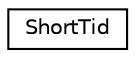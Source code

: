 digraph "Graphical Class Hierarchy"
{
  edge [fontname="Helvetica",fontsize="10",labelfontname="Helvetica",labelfontsize="10"];
  node [fontname="Helvetica",fontsize="10",shape=record];
  rankdir="LR";
  Node1 [label="ShortTid",height=0.2,width=0.4,color="black", fillcolor="white", style="filled",URL="$structShortTid.html"];
}
